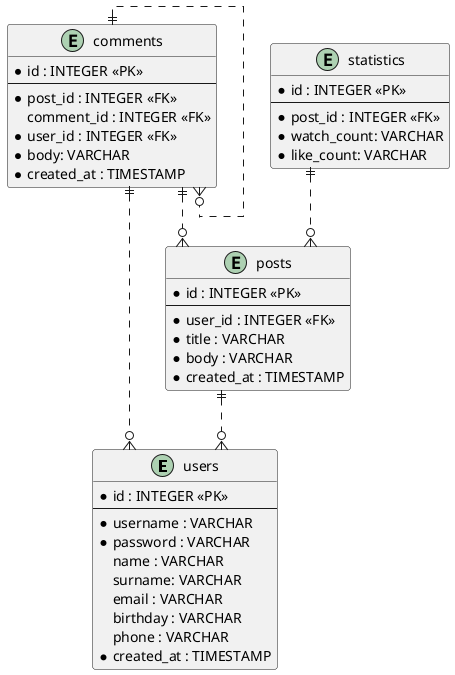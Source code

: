 @startuml er-diagram

skinparam linetype ortho

entity "users" as user_table {
  *id : INTEGER <<PK>>
  --
  *username : VARCHAR
  *password : VARCHAR
  name : VARCHAR
  surname: VARCHAR
  email : VARCHAR
  birthday : VARCHAR
  phone : VARCHAR
  *created_at : TIMESTAMP
}

entity "posts" as post_table {
  *id : INTEGER <<PK>>
  --
  *user_id : INTEGER <<FK>>
  *title : VARCHAR
  *body : VARCHAR
  *created_at : TIMESTAMP
}

entity "comments" as comment_table {
  *id : INTEGER <<PK>>
  --
  *post_id : INTEGER <<FK>>
  comment_id : INTEGER <<FK>>
  *user_id : INTEGER <<FK>>
  *body: VARCHAR
  *created_at : TIMESTAMP
}

entity "statistics" as statistic_table {
  *id : INTEGER <<PK>>
  --
  *post_id : INTEGER <<FK>>
  *watch_count: VARCHAR
  *like_count: VARCHAR
}

post_table ||..o{ user_table
comment_table ||..o{ user_table
comment_table ||..o{ post_table
comment_table ||..o{ comment_table
statistic_table ||..o{ post_table

@enduml